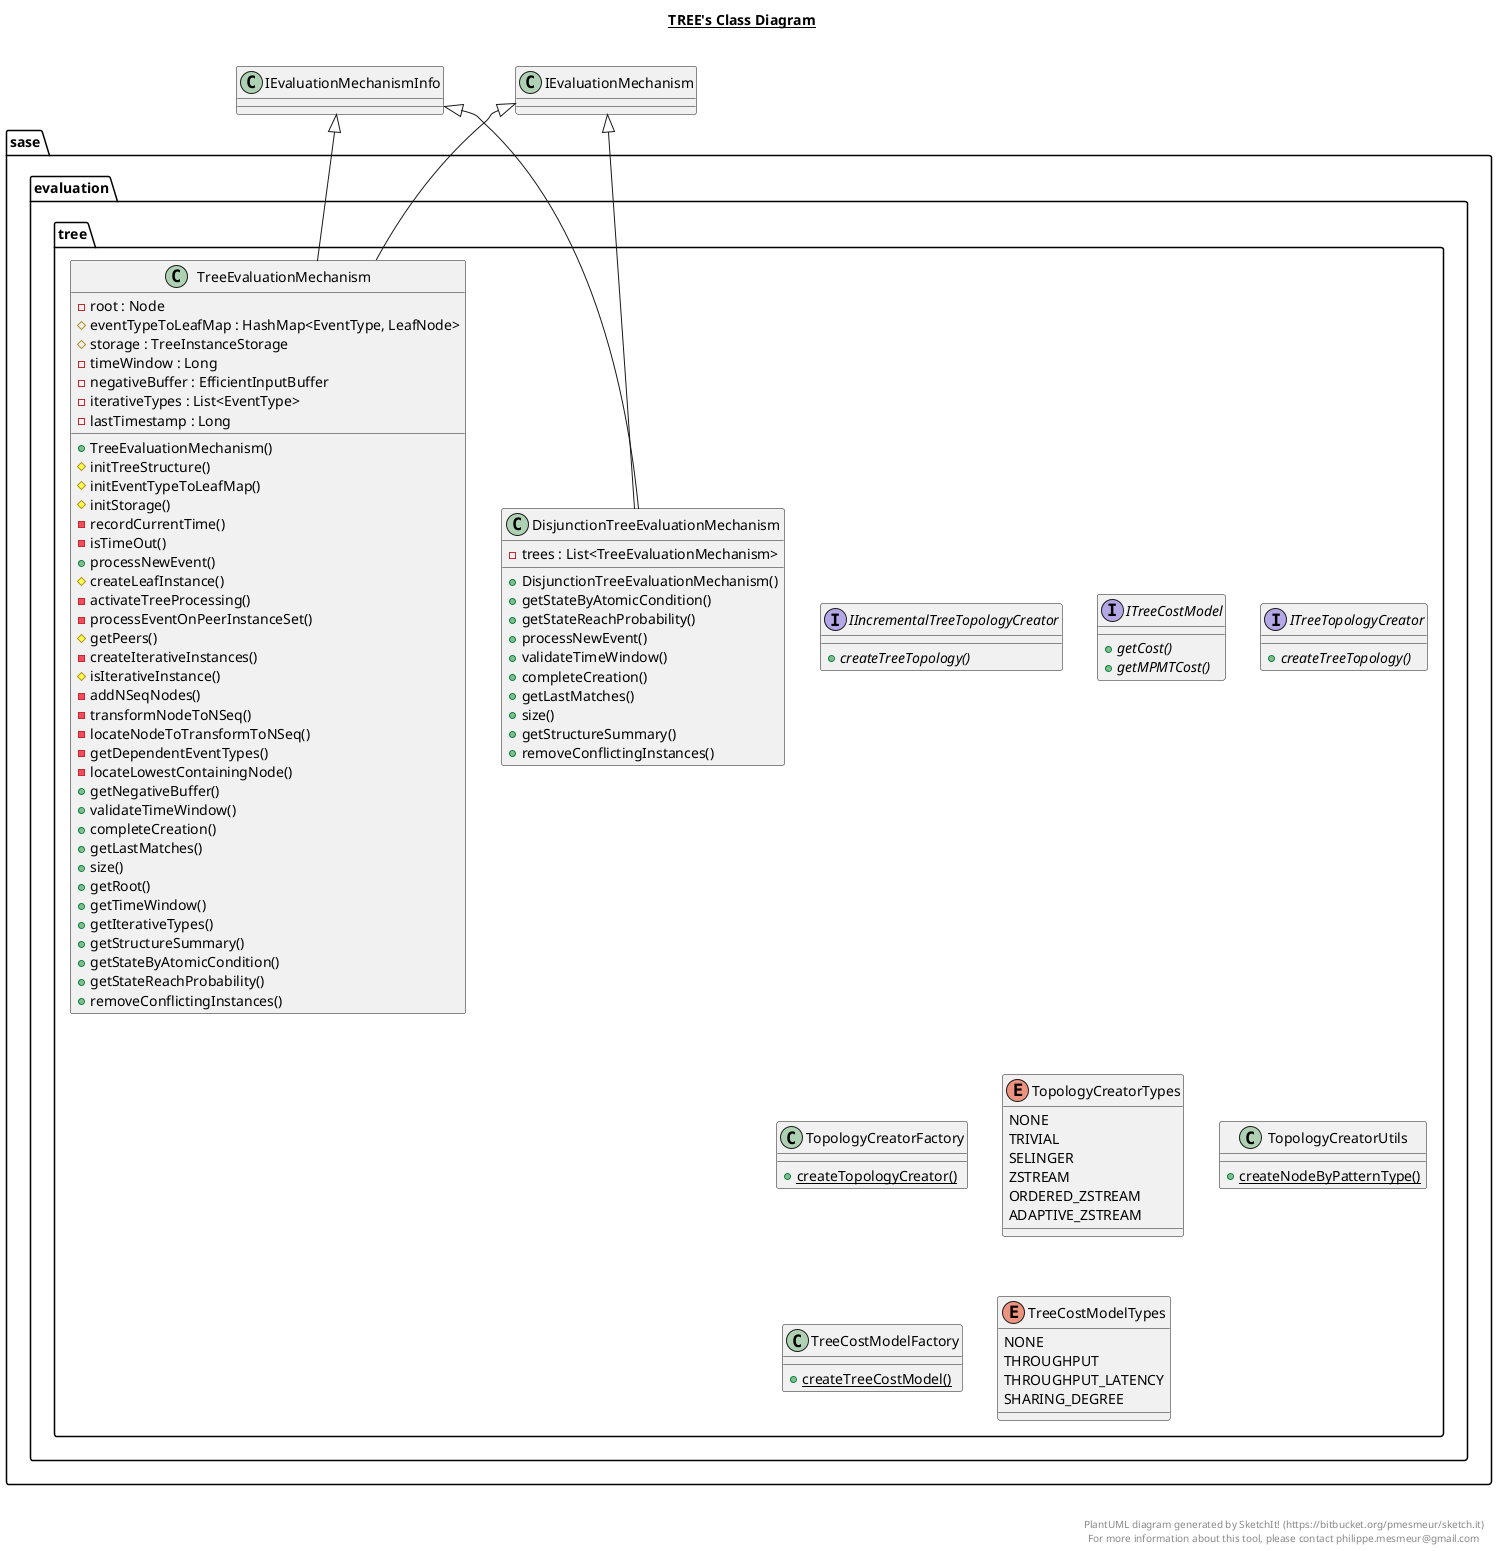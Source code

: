 @startuml

title __TREE's Class Diagram__\n

  package sase.evaluation {
    package sase.evaluation.tree {
      class DisjunctionTreeEvaluationMechanism {
          - trees : List<TreeEvaluationMechanism>
          + DisjunctionTreeEvaluationMechanism()
          + getStateByAtomicCondition()
          + getStateReachProbability()
          + processNewEvent()
          + validateTimeWindow()
          + completeCreation()
          + getLastMatches()
          + size()
          + getStructureSummary()
          + removeConflictingInstances()
      }
    }
  }
  

  package sase.evaluation {
    package sase.evaluation.tree {
      interface IIncrementalTreeTopologyCreator {
          {abstract} + createTreeTopology()
      }
    }
  }
  

  package sase.evaluation {
    package sase.evaluation.tree {
      interface ITreeCostModel {
          {abstract} + getCost()
          {abstract} + getMPMTCost()
      }
    }
  }
  

  package sase.evaluation {
    package sase.evaluation.tree {
      interface ITreeTopologyCreator {
          {abstract} + createTreeTopology()
      }
    }
  }
  

  package sase.evaluation {
    package sase.evaluation.tree {
      class TopologyCreatorFactory {
          {static} + createTopologyCreator()
      }
    }
  }
  

  package sase.evaluation {
    package sase.evaluation.tree {
      enum TopologyCreatorTypes {
        NONE
        TRIVIAL
        SELINGER
        ZSTREAM
        ORDERED_ZSTREAM
        ADAPTIVE_ZSTREAM
      }
    }
  }
  

  package sase.evaluation {
    package sase.evaluation.tree {
      class TopologyCreatorUtils {
          {static} + createNodeByPatternType()
      }
    }
  }
  

  package sase.evaluation {
    package sase.evaluation.tree {
      class TreeCostModelFactory {
          {static} + createTreeCostModel()
      }
    }
  }
  

  package sase.evaluation {
    package sase.evaluation.tree {
      enum TreeCostModelTypes {
        NONE
        THROUGHPUT
        THROUGHPUT_LATENCY
        SHARING_DEGREE
      }
    }
  }
  

  package sase.evaluation {
    package sase.evaluation.tree {
      class TreeEvaluationMechanism {
          - root : Node
          # eventTypeToLeafMap : HashMap<EventType, LeafNode>
          # storage : TreeInstanceStorage
          - timeWindow : Long
          - negativeBuffer : EfficientInputBuffer
          - iterativeTypes : List<EventType>
          - lastTimestamp : Long
          + TreeEvaluationMechanism()
          # initTreeStructure()
          # initEventTypeToLeafMap()
          # initStorage()
          - recordCurrentTime()
          - isTimeOut()
          + processNewEvent()
          # createLeafInstance()
          - activateTreeProcessing()
          - processEventOnPeerInstanceSet()
          # getPeers()
          - createIterativeInstances()
          # isIterativeInstance()
          - addNSeqNodes()
          - transformNodeToNSeq()
          - locateNodeToTransformToNSeq()
          - getDependentEventTypes()
          - locateLowestContainingNode()
          + getNegativeBuffer()
          + validateTimeWindow()
          + completeCreation()
          + getLastMatches()
          + size()
          + getRoot()
          + getTimeWindow()
          + getIterativeTypes()
          + getStructureSummary()
          + getStateByAtomicCondition()
          + getStateReachProbability()
          + removeConflictingInstances()
      }
    }
  }
  

  DisjunctionTreeEvaluationMechanism -up-|> IEvaluationMechanism
  DisjunctionTreeEvaluationMechanism -up-|> IEvaluationMechanismInfo
  TreeEvaluationMechanism -up-|> IEvaluationMechanism
  TreeEvaluationMechanism -up-|> IEvaluationMechanismInfo


right footer


PlantUML diagram generated by SketchIt! (https://bitbucket.org/pmesmeur/sketch.it)
For more information about this tool, please contact philippe.mesmeur@gmail.com
endfooter

@enduml
